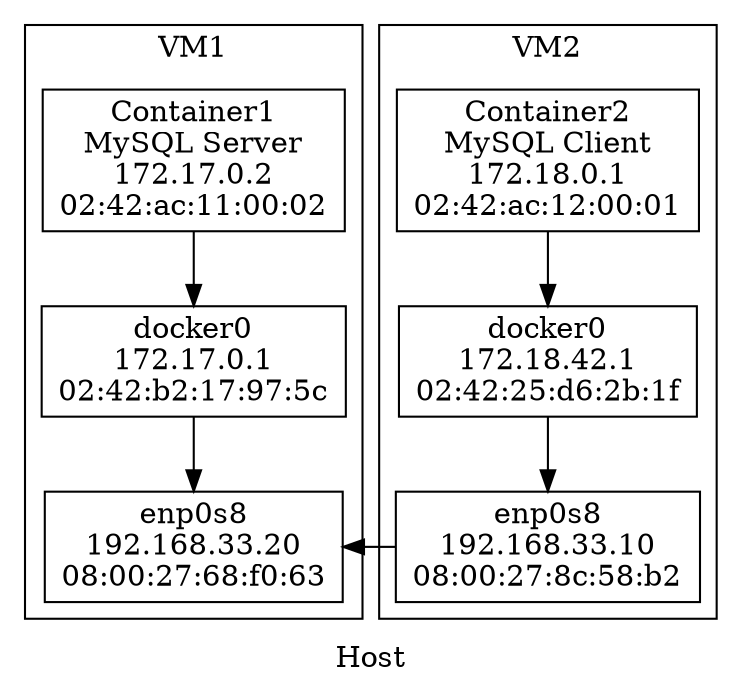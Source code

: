 digraph G {

subgraph cluster1 {
        E1 [shape="box", label="enp0s8\n192.168.33.20\n08:00:27:68:f0:63"]
        C1 [shape="box", label="Container1\nMySQL Server\n172.17.0.2\n02:42:ac:11:00:02"]
        D1 [shape="box", label="docker0\n172.17.0.1\n02:42:b2:17:97:5c"]
        
        C1 -> D1 -> E1;
        
        label = "VM1";
}

subgraph cluster2 {
        E2 [shape="box", label="enp0s8\n192.168.33.10\n08:00:27:8c:58:b2"]
        C2 [shape="box", label="Container2\nMySQL Client\n172.18.0.1\n02:42:ac:12:00:01"]
        D2 [shape="box", label="docker0\n172.18.42.1\n02:42:25:d6:2b:1f"]

        C2 -> D2 -> E2;
        
        label = "VM2";
        
}

E2 -> E1 [constraint=false];

label = "Host";

}